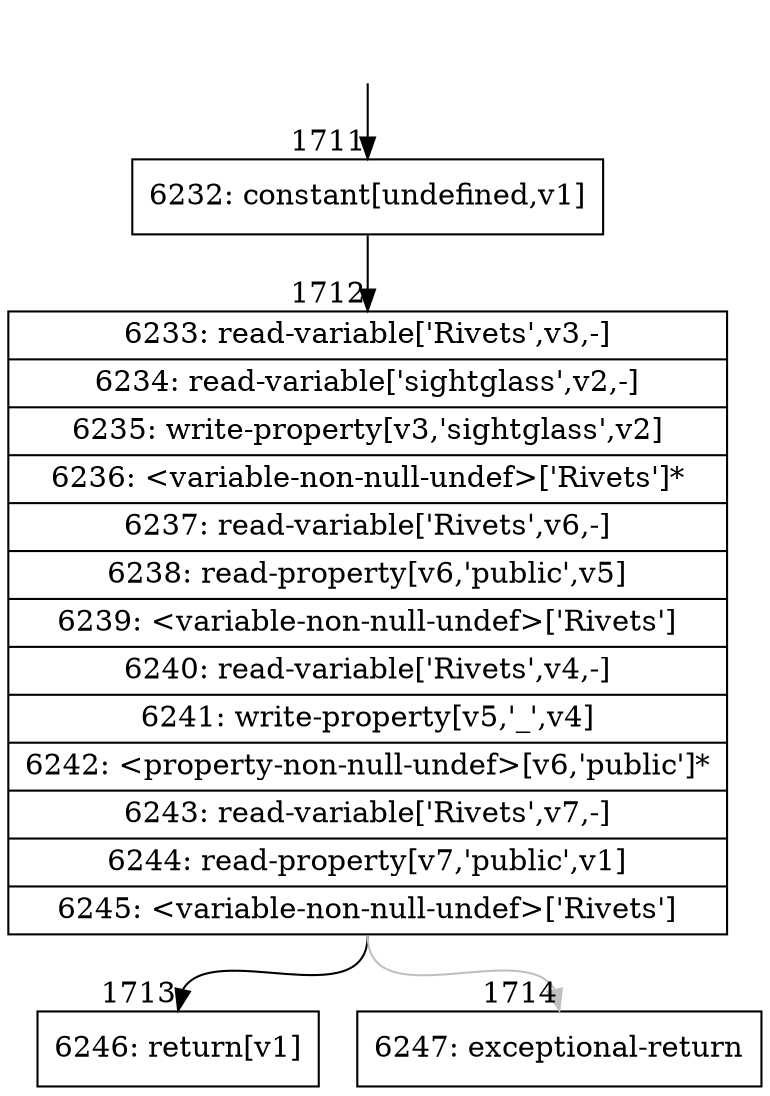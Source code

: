 digraph {
rankdir="TD"
BB_entry128[shape=none,label=""];
BB_entry128 -> BB1711 [tailport=s, headport=n, headlabel="    1711"]
BB1711 [shape=record label="{6232: constant[undefined,v1]}" ] 
BB1711 -> BB1712 [tailport=s, headport=n, headlabel="      1712"]
BB1712 [shape=record label="{6233: read-variable['Rivets',v3,-]|6234: read-variable['sightglass',v2,-]|6235: write-property[v3,'sightglass',v2]|6236: \<variable-non-null-undef\>['Rivets']*|6237: read-variable['Rivets',v6,-]|6238: read-property[v6,'public',v5]|6239: \<variable-non-null-undef\>['Rivets']|6240: read-variable['Rivets',v4,-]|6241: write-property[v5,'_',v4]|6242: \<property-non-null-undef\>[v6,'public']*|6243: read-variable['Rivets',v7,-]|6244: read-property[v7,'public',v1]|6245: \<variable-non-null-undef\>['Rivets']}" ] 
BB1712 -> BB1713 [tailport=s, headport=n, headlabel="      1713"]
BB1712 -> BB1714 [tailport=s, headport=n, color=gray, headlabel="      1714"]
BB1713 [shape=record label="{6246: return[v1]}" ] 
BB1714 [shape=record label="{6247: exceptional-return}" ] 
//#$~ 1372
}
